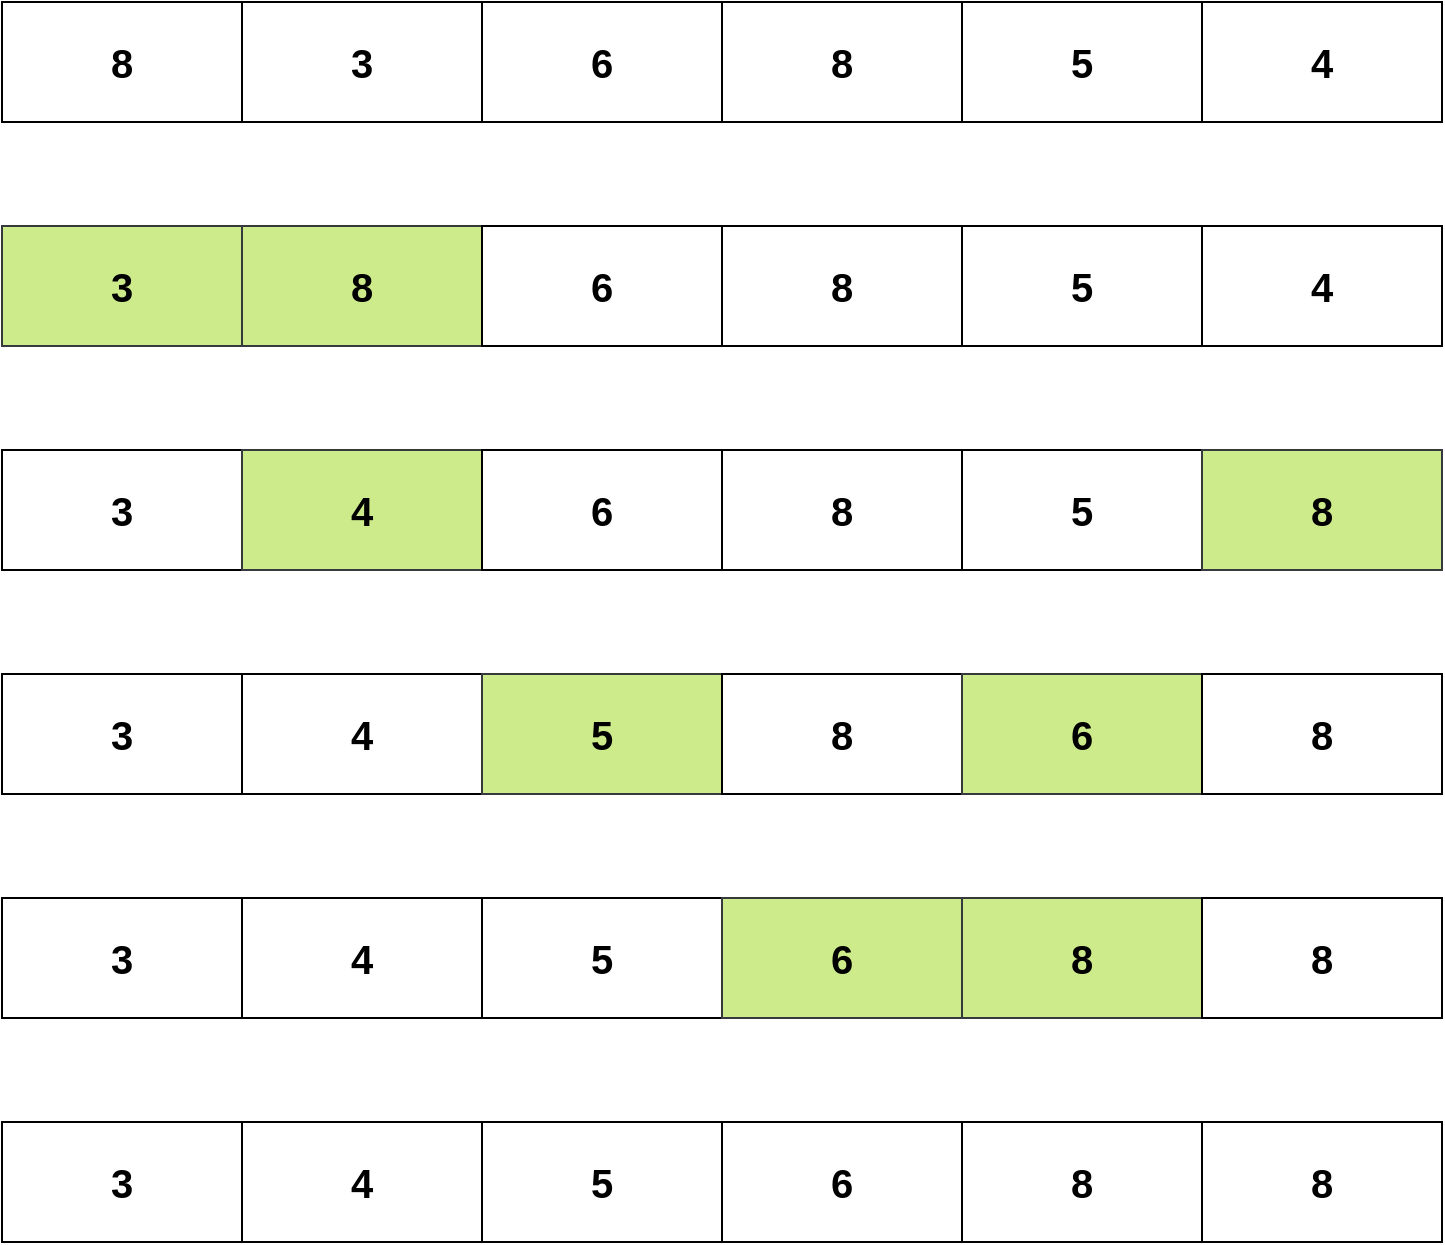 <mxfile version="10.6.9" type="device"><diagram id="NxfKtiOV7hMeW6ta5l2o" name="第 1 页"><mxGraphModel dx="1245" dy="962" grid="1" gridSize="10" guides="1" tooltips="1" connect="1" arrows="1" fold="1" page="1" pageScale="1" pageWidth="827" pageHeight="1169" math="0" shadow="0"><root><mxCell id="0"/><mxCell id="1" parent="0"/><mxCell id="dzSYfE3vulHR56N57tHl-29" value="" style="group" vertex="1" connectable="0" parent="1"><mxGeometry x="90" y="170" width="720" height="60" as="geometry"/></mxCell><mxCell id="dzSYfE3vulHR56N57tHl-20" value="" style="group" vertex="1" connectable="0" parent="dzSYfE3vulHR56N57tHl-29"><mxGeometry width="720" height="60" as="geometry"/></mxCell><mxCell id="dzSYfE3vulHR56N57tHl-1" value="8" style="rounded=0;whiteSpace=wrap;html=1;fontSize=20;fontStyle=1" vertex="1" parent="dzSYfE3vulHR56N57tHl-20"><mxGeometry width="120" height="60" as="geometry"/></mxCell><mxCell id="dzSYfE3vulHR56N57tHl-13" value="3" style="rounded=0;whiteSpace=wrap;html=1;fontSize=20;fontStyle=1" vertex="1" parent="dzSYfE3vulHR56N57tHl-20"><mxGeometry x="120" width="120" height="60" as="geometry"/></mxCell><mxCell id="dzSYfE3vulHR56N57tHl-14" value="6" style="rounded=0;whiteSpace=wrap;html=1;fontSize=20;fontStyle=1" vertex="1" parent="dzSYfE3vulHR56N57tHl-20"><mxGeometry x="240" width="120" height="60" as="geometry"/></mxCell><mxCell id="dzSYfE3vulHR56N57tHl-15" value="8" style="rounded=0;whiteSpace=wrap;html=1;fontSize=20;fontStyle=1" vertex="1" parent="dzSYfE3vulHR56N57tHl-20"><mxGeometry x="360" width="120" height="60" as="geometry"/></mxCell><mxCell id="dzSYfE3vulHR56N57tHl-16" value="5" style="rounded=0;whiteSpace=wrap;html=1;fontSize=20;fontStyle=1" vertex="1" parent="dzSYfE3vulHR56N57tHl-20"><mxGeometry x="480" width="120" height="60" as="geometry"/></mxCell><mxCell id="dzSYfE3vulHR56N57tHl-17" value="4" style="rounded=0;whiteSpace=wrap;html=1;fontSize=20;fontStyle=1" vertex="1" parent="dzSYfE3vulHR56N57tHl-20"><mxGeometry x="600" width="120" height="60" as="geometry"/></mxCell><mxCell id="dzSYfE3vulHR56N57tHl-30" value="" style="group" vertex="1" connectable="0" parent="1"><mxGeometry x="90" y="282" width="720" height="60" as="geometry"/></mxCell><mxCell id="dzSYfE3vulHR56N57tHl-21" value="" style="group;" vertex="1" connectable="0" parent="dzSYfE3vulHR56N57tHl-30"><mxGeometry width="720" height="60" as="geometry"/></mxCell><mxCell id="dzSYfE3vulHR56N57tHl-22" value="3" style="rounded=0;whiteSpace=wrap;html=1;fontSize=20;fontStyle=1;fillColor=#cdeb8b;strokeColor=#36393d;" vertex="1" parent="dzSYfE3vulHR56N57tHl-21"><mxGeometry width="120" height="60" as="geometry"/></mxCell><mxCell id="dzSYfE3vulHR56N57tHl-23" value="8" style="rounded=0;whiteSpace=wrap;html=1;fontSize=20;fontStyle=1;fillColor=#cdeb8b;strokeColor=#36393d;" vertex="1" parent="dzSYfE3vulHR56N57tHl-21"><mxGeometry x="120" width="120" height="60" as="geometry"/></mxCell><mxCell id="dzSYfE3vulHR56N57tHl-24" value="6" style="rounded=0;whiteSpace=wrap;html=1;fontSize=20;fontStyle=1" vertex="1" parent="dzSYfE3vulHR56N57tHl-21"><mxGeometry x="240" width="120" height="60" as="geometry"/></mxCell><mxCell id="dzSYfE3vulHR56N57tHl-25" value="8" style="rounded=0;whiteSpace=wrap;html=1;fontSize=20;fontStyle=1" vertex="1" parent="dzSYfE3vulHR56N57tHl-21"><mxGeometry x="360" width="120" height="60" as="geometry"/></mxCell><mxCell id="dzSYfE3vulHR56N57tHl-26" value="5" style="rounded=0;whiteSpace=wrap;html=1;fontSize=20;fontStyle=1" vertex="1" parent="dzSYfE3vulHR56N57tHl-21"><mxGeometry x="480" width="120" height="60" as="geometry"/></mxCell><mxCell id="dzSYfE3vulHR56N57tHl-27" value="4" style="rounded=0;whiteSpace=wrap;html=1;fontSize=20;fontStyle=1" vertex="1" parent="dzSYfE3vulHR56N57tHl-21"><mxGeometry x="600" width="120" height="60" as="geometry"/></mxCell><mxCell id="dzSYfE3vulHR56N57tHl-67" value="" style="group" vertex="1" connectable="0" parent="1"><mxGeometry x="90" y="394" width="720" height="60" as="geometry"/></mxCell><mxCell id="dzSYfE3vulHR56N57tHl-39" value="" style="group" vertex="1" connectable="0" parent="dzSYfE3vulHR56N57tHl-67"><mxGeometry width="720" height="60" as="geometry"/></mxCell><mxCell id="dzSYfE3vulHR56N57tHl-31" value="" style="group" vertex="1" connectable="0" parent="dzSYfE3vulHR56N57tHl-39"><mxGeometry width="720" height="60" as="geometry"/></mxCell><mxCell id="dzSYfE3vulHR56N57tHl-32" value="" style="group;" vertex="1" connectable="0" parent="dzSYfE3vulHR56N57tHl-31"><mxGeometry width="720" height="60" as="geometry"/></mxCell><mxCell id="dzSYfE3vulHR56N57tHl-33" value="3" style="rounded=0;whiteSpace=wrap;html=1;fontSize=20;fontStyle=1;" vertex="1" parent="dzSYfE3vulHR56N57tHl-32"><mxGeometry width="120" height="60" as="geometry"/></mxCell><mxCell id="dzSYfE3vulHR56N57tHl-34" value="4" style="rounded=0;whiteSpace=wrap;html=1;fontSize=20;fontStyle=1;fillColor=#cdeb8b;strokeColor=#36393d;" vertex="1" parent="dzSYfE3vulHR56N57tHl-32"><mxGeometry x="120" width="120" height="60" as="geometry"/></mxCell><mxCell id="dzSYfE3vulHR56N57tHl-35" value="6" style="rounded=0;whiteSpace=wrap;html=1;fontSize=20;fontStyle=1" vertex="1" parent="dzSYfE3vulHR56N57tHl-32"><mxGeometry x="240" width="120" height="60" as="geometry"/></mxCell><mxCell id="dzSYfE3vulHR56N57tHl-36" value="8" style="rounded=0;whiteSpace=wrap;html=1;fontSize=20;fontStyle=1" vertex="1" parent="dzSYfE3vulHR56N57tHl-32"><mxGeometry x="360" width="120" height="60" as="geometry"/></mxCell><mxCell id="dzSYfE3vulHR56N57tHl-37" value="5" style="rounded=0;whiteSpace=wrap;html=1;fontSize=20;fontStyle=1" vertex="1" parent="dzSYfE3vulHR56N57tHl-32"><mxGeometry x="480" width="120" height="60" as="geometry"/></mxCell><mxCell id="dzSYfE3vulHR56N57tHl-38" value="8" style="rounded=0;whiteSpace=wrap;html=1;fontSize=20;fontStyle=1;fillColor=#cdeb8b;strokeColor=#36393d;" vertex="1" parent="dzSYfE3vulHR56N57tHl-32"><mxGeometry x="600" width="120" height="60" as="geometry"/></mxCell><mxCell id="dzSYfE3vulHR56N57tHl-68" value="" style="group" vertex="1" connectable="0" parent="1"><mxGeometry x="90" y="506" width="720" height="60" as="geometry"/></mxCell><mxCell id="dzSYfE3vulHR56N57tHl-40" value="" style="group" vertex="1" connectable="0" parent="dzSYfE3vulHR56N57tHl-68"><mxGeometry width="720" height="60" as="geometry"/></mxCell><mxCell id="dzSYfE3vulHR56N57tHl-41" value="" style="group" vertex="1" connectable="0" parent="dzSYfE3vulHR56N57tHl-40"><mxGeometry width="720" height="60" as="geometry"/></mxCell><mxCell id="dzSYfE3vulHR56N57tHl-42" value="" style="group;" vertex="1" connectable="0" parent="dzSYfE3vulHR56N57tHl-41"><mxGeometry width="720" height="60" as="geometry"/></mxCell><mxCell id="dzSYfE3vulHR56N57tHl-43" value="3" style="rounded=0;whiteSpace=wrap;html=1;fontSize=20;fontStyle=1;" vertex="1" parent="dzSYfE3vulHR56N57tHl-42"><mxGeometry width="120" height="60" as="geometry"/></mxCell><mxCell id="dzSYfE3vulHR56N57tHl-44" value="4" style="rounded=0;whiteSpace=wrap;html=1;fontSize=20;fontStyle=1;" vertex="1" parent="dzSYfE3vulHR56N57tHl-42"><mxGeometry x="120" width="120" height="60" as="geometry"/></mxCell><mxCell id="dzSYfE3vulHR56N57tHl-45" value="5" style="rounded=0;whiteSpace=wrap;html=1;fontSize=20;fontStyle=1;fillColor=#cdeb8b;strokeColor=#36393d;" vertex="1" parent="dzSYfE3vulHR56N57tHl-42"><mxGeometry x="240" width="120" height="60" as="geometry"/></mxCell><mxCell id="dzSYfE3vulHR56N57tHl-46" value="8" style="rounded=0;whiteSpace=wrap;html=1;fontSize=20;fontStyle=1" vertex="1" parent="dzSYfE3vulHR56N57tHl-42"><mxGeometry x="360" width="120" height="60" as="geometry"/></mxCell><mxCell id="dzSYfE3vulHR56N57tHl-47" value="6" style="rounded=0;whiteSpace=wrap;html=1;fontSize=20;fontStyle=1;fillColor=#cdeb8b;strokeColor=#36393d;" vertex="1" parent="dzSYfE3vulHR56N57tHl-42"><mxGeometry x="480" width="120" height="60" as="geometry"/></mxCell><mxCell id="dzSYfE3vulHR56N57tHl-48" value="8" style="rounded=0;whiteSpace=wrap;html=1;fontSize=20;fontStyle=1;" vertex="1" parent="dzSYfE3vulHR56N57tHl-42"><mxGeometry x="600" width="120" height="60" as="geometry"/></mxCell><mxCell id="dzSYfE3vulHR56N57tHl-69" value="" style="group" vertex="1" connectable="0" parent="1"><mxGeometry x="90" y="618" width="720" height="60" as="geometry"/></mxCell><mxCell id="dzSYfE3vulHR56N57tHl-49" value="" style="group" vertex="1" connectable="0" parent="dzSYfE3vulHR56N57tHl-69"><mxGeometry width="720" height="60" as="geometry"/></mxCell><mxCell id="dzSYfE3vulHR56N57tHl-50" value="" style="group" vertex="1" connectable="0" parent="dzSYfE3vulHR56N57tHl-49"><mxGeometry width="720" height="60" as="geometry"/></mxCell><mxCell id="dzSYfE3vulHR56N57tHl-51" value="" style="group;" vertex="1" connectable="0" parent="dzSYfE3vulHR56N57tHl-50"><mxGeometry width="720" height="60" as="geometry"/></mxCell><mxCell id="dzSYfE3vulHR56N57tHl-52" value="3" style="rounded=0;whiteSpace=wrap;html=1;fontSize=20;fontStyle=1;" vertex="1" parent="dzSYfE3vulHR56N57tHl-51"><mxGeometry width="120" height="60" as="geometry"/></mxCell><mxCell id="dzSYfE3vulHR56N57tHl-53" value="4" style="rounded=0;whiteSpace=wrap;html=1;fontSize=20;fontStyle=1;" vertex="1" parent="dzSYfE3vulHR56N57tHl-51"><mxGeometry x="120" width="120" height="60" as="geometry"/></mxCell><mxCell id="dzSYfE3vulHR56N57tHl-54" value="5" style="rounded=0;whiteSpace=wrap;html=1;fontSize=20;fontStyle=1;" vertex="1" parent="dzSYfE3vulHR56N57tHl-51"><mxGeometry x="240" width="120" height="60" as="geometry"/></mxCell><mxCell id="dzSYfE3vulHR56N57tHl-55" value="6" style="rounded=0;whiteSpace=wrap;html=1;fontSize=20;fontStyle=1;fillColor=#cdeb8b;strokeColor=#36393d;" vertex="1" parent="dzSYfE3vulHR56N57tHl-51"><mxGeometry x="360" width="120" height="60" as="geometry"/></mxCell><mxCell id="dzSYfE3vulHR56N57tHl-56" value="8" style="rounded=0;whiteSpace=wrap;html=1;fontSize=20;fontStyle=1;fillColor=#cdeb8b;strokeColor=#36393d;" vertex="1" parent="dzSYfE3vulHR56N57tHl-51"><mxGeometry x="480" width="120" height="60" as="geometry"/></mxCell><mxCell id="dzSYfE3vulHR56N57tHl-57" value="8" style="rounded=0;whiteSpace=wrap;html=1;fontSize=20;fontStyle=1;" vertex="1" parent="dzSYfE3vulHR56N57tHl-51"><mxGeometry x="600" width="120" height="60" as="geometry"/></mxCell><mxCell id="dzSYfE3vulHR56N57tHl-70" value="" style="group" vertex="1" connectable="0" parent="1"><mxGeometry x="90" y="730" width="720" height="60" as="geometry"/></mxCell><mxCell id="dzSYfE3vulHR56N57tHl-58" value="" style="group" vertex="1" connectable="0" parent="dzSYfE3vulHR56N57tHl-70"><mxGeometry width="720" height="60" as="geometry"/></mxCell><mxCell id="dzSYfE3vulHR56N57tHl-59" value="" style="group" vertex="1" connectable="0" parent="dzSYfE3vulHR56N57tHl-58"><mxGeometry width="720" height="60" as="geometry"/></mxCell><mxCell id="dzSYfE3vulHR56N57tHl-60" value="" style="group;" vertex="1" connectable="0" parent="dzSYfE3vulHR56N57tHl-59"><mxGeometry width="720" height="60" as="geometry"/></mxCell><mxCell id="dzSYfE3vulHR56N57tHl-61" value="3" style="rounded=0;whiteSpace=wrap;html=1;fontSize=20;fontStyle=1;" vertex="1" parent="dzSYfE3vulHR56N57tHl-60"><mxGeometry width="120" height="60" as="geometry"/></mxCell><mxCell id="dzSYfE3vulHR56N57tHl-62" value="4" style="rounded=0;whiteSpace=wrap;html=1;fontSize=20;fontStyle=1;" vertex="1" parent="dzSYfE3vulHR56N57tHl-60"><mxGeometry x="120" width="120" height="60" as="geometry"/></mxCell><mxCell id="dzSYfE3vulHR56N57tHl-63" value="5" style="rounded=0;whiteSpace=wrap;html=1;fontSize=20;fontStyle=1;" vertex="1" parent="dzSYfE3vulHR56N57tHl-60"><mxGeometry x="240" width="120" height="60" as="geometry"/></mxCell><mxCell id="dzSYfE3vulHR56N57tHl-64" value="6" style="rounded=0;whiteSpace=wrap;html=1;fontSize=20;fontStyle=1;" vertex="1" parent="dzSYfE3vulHR56N57tHl-60"><mxGeometry x="360" width="120" height="60" as="geometry"/></mxCell><mxCell id="dzSYfE3vulHR56N57tHl-65" value="8" style="rounded=0;whiteSpace=wrap;html=1;fontSize=20;fontStyle=1;" vertex="1" parent="dzSYfE3vulHR56N57tHl-60"><mxGeometry x="480" width="120" height="60" as="geometry"/></mxCell><mxCell id="dzSYfE3vulHR56N57tHl-66" value="8" style="rounded=0;whiteSpace=wrap;html=1;fontSize=20;fontStyle=1;" vertex="1" parent="dzSYfE3vulHR56N57tHl-60"><mxGeometry x="600" width="120" height="60" as="geometry"/></mxCell></root></mxGraphModel></diagram></mxfile>